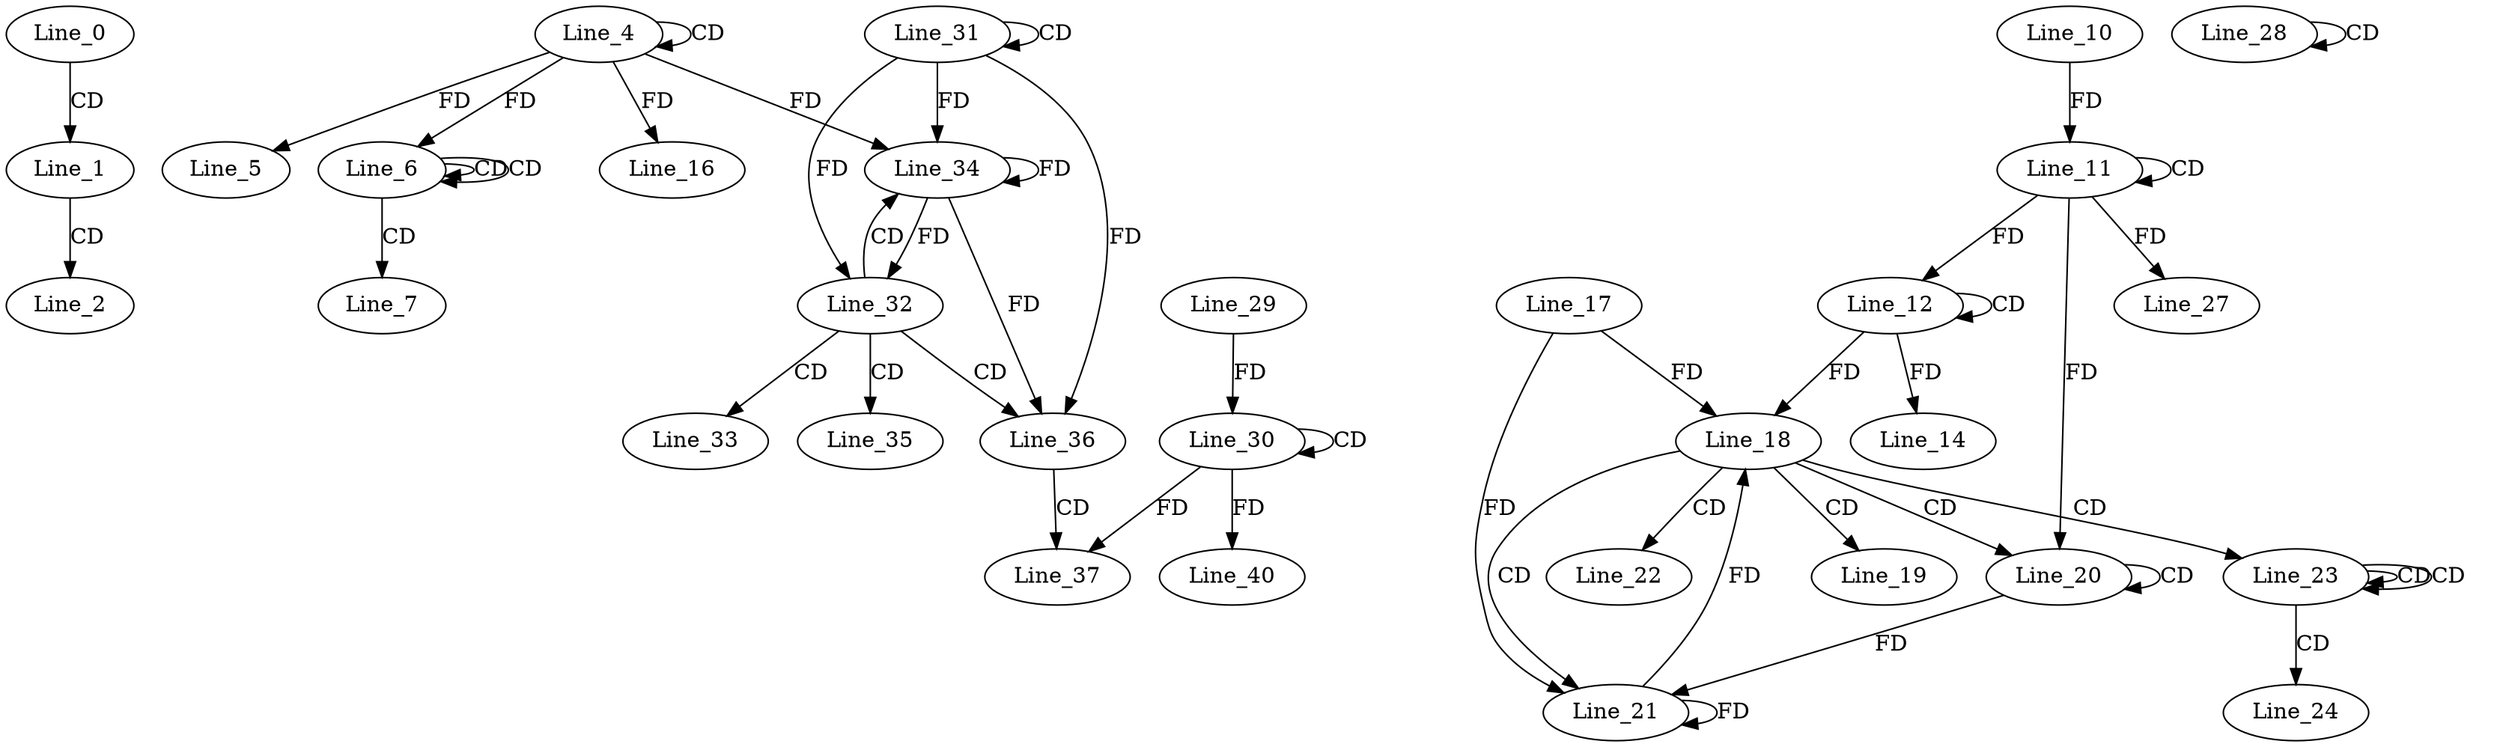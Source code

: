 digraph G {
  Line_0;
  Line_1;
  Line_2;
  Line_4;
  Line_4;
  Line_5;
  Line_6;
  Line_6;
  Line_6;
  Line_7;
  Line_11;
  Line_11;
  Line_10;
  Line_12;
  Line_12;
  Line_14;
  Line_16;
  Line_17;
  Line_18;
  Line_19;
  Line_20;
  Line_20;
  Line_21;
  Line_22;
  Line_23;
  Line_23;
  Line_24;
  Line_27;
  Line_28;
  Line_28;
  Line_30;
  Line_30;
  Line_29;
  Line_31;
  Line_31;
  Line_32;
  Line_33;
  Line_34;
  Line_34;
  Line_35;
  Line_36;
  Line_37;
  Line_40;
  Line_0 -> Line_1 [ label="CD" ];
  Line_1 -> Line_2 [ label="CD" ];
  Line_4 -> Line_4 [ label="CD" ];
  Line_4 -> Line_5 [ label="FD" ];
  Line_6 -> Line_6 [ label="CD" ];
  Line_6 -> Line_6 [ label="CD" ];
  Line_4 -> Line_6 [ label="FD" ];
  Line_6 -> Line_7 [ label="CD" ];
  Line_11 -> Line_11 [ label="CD" ];
  Line_10 -> Line_11 [ label="FD" ];
  Line_12 -> Line_12 [ label="CD" ];
  Line_11 -> Line_12 [ label="FD" ];
  Line_12 -> Line_14 [ label="FD" ];
  Line_4 -> Line_16 [ label="FD" ];
  Line_17 -> Line_18 [ label="FD" ];
  Line_12 -> Line_18 [ label="FD" ];
  Line_18 -> Line_19 [ label="CD" ];
  Line_18 -> Line_20 [ label="CD" ];
  Line_20 -> Line_20 [ label="CD" ];
  Line_11 -> Line_20 [ label="FD" ];
  Line_18 -> Line_21 [ label="CD" ];
  Line_21 -> Line_21 [ label="FD" ];
  Line_17 -> Line_21 [ label="FD" ];
  Line_20 -> Line_21 [ label="FD" ];
  Line_18 -> Line_22 [ label="CD" ];
  Line_18 -> Line_23 [ label="CD" ];
  Line_23 -> Line_23 [ label="CD" ];
  Line_23 -> Line_23 [ label="CD" ];
  Line_23 -> Line_24 [ label="CD" ];
  Line_11 -> Line_27 [ label="FD" ];
  Line_28 -> Line_28 [ label="CD" ];
  Line_30 -> Line_30 [ label="CD" ];
  Line_29 -> Line_30 [ label="FD" ];
  Line_31 -> Line_31 [ label="CD" ];
  Line_31 -> Line_32 [ label="FD" ];
  Line_32 -> Line_33 [ label="CD" ];
  Line_32 -> Line_34 [ label="CD" ];
  Line_34 -> Line_34 [ label="FD" ];
  Line_31 -> Line_34 [ label="FD" ];
  Line_4 -> Line_34 [ label="FD" ];
  Line_32 -> Line_35 [ label="CD" ];
  Line_32 -> Line_36 [ label="CD" ];
  Line_34 -> Line_36 [ label="FD" ];
  Line_31 -> Line_36 [ label="FD" ];
  Line_36 -> Line_37 [ label="CD" ];
  Line_30 -> Line_37 [ label="FD" ];
  Line_30 -> Line_40 [ label="FD" ];
  Line_21 -> Line_18 [ label="FD" ];
  Line_34 -> Line_32 [ label="FD" ];
}
